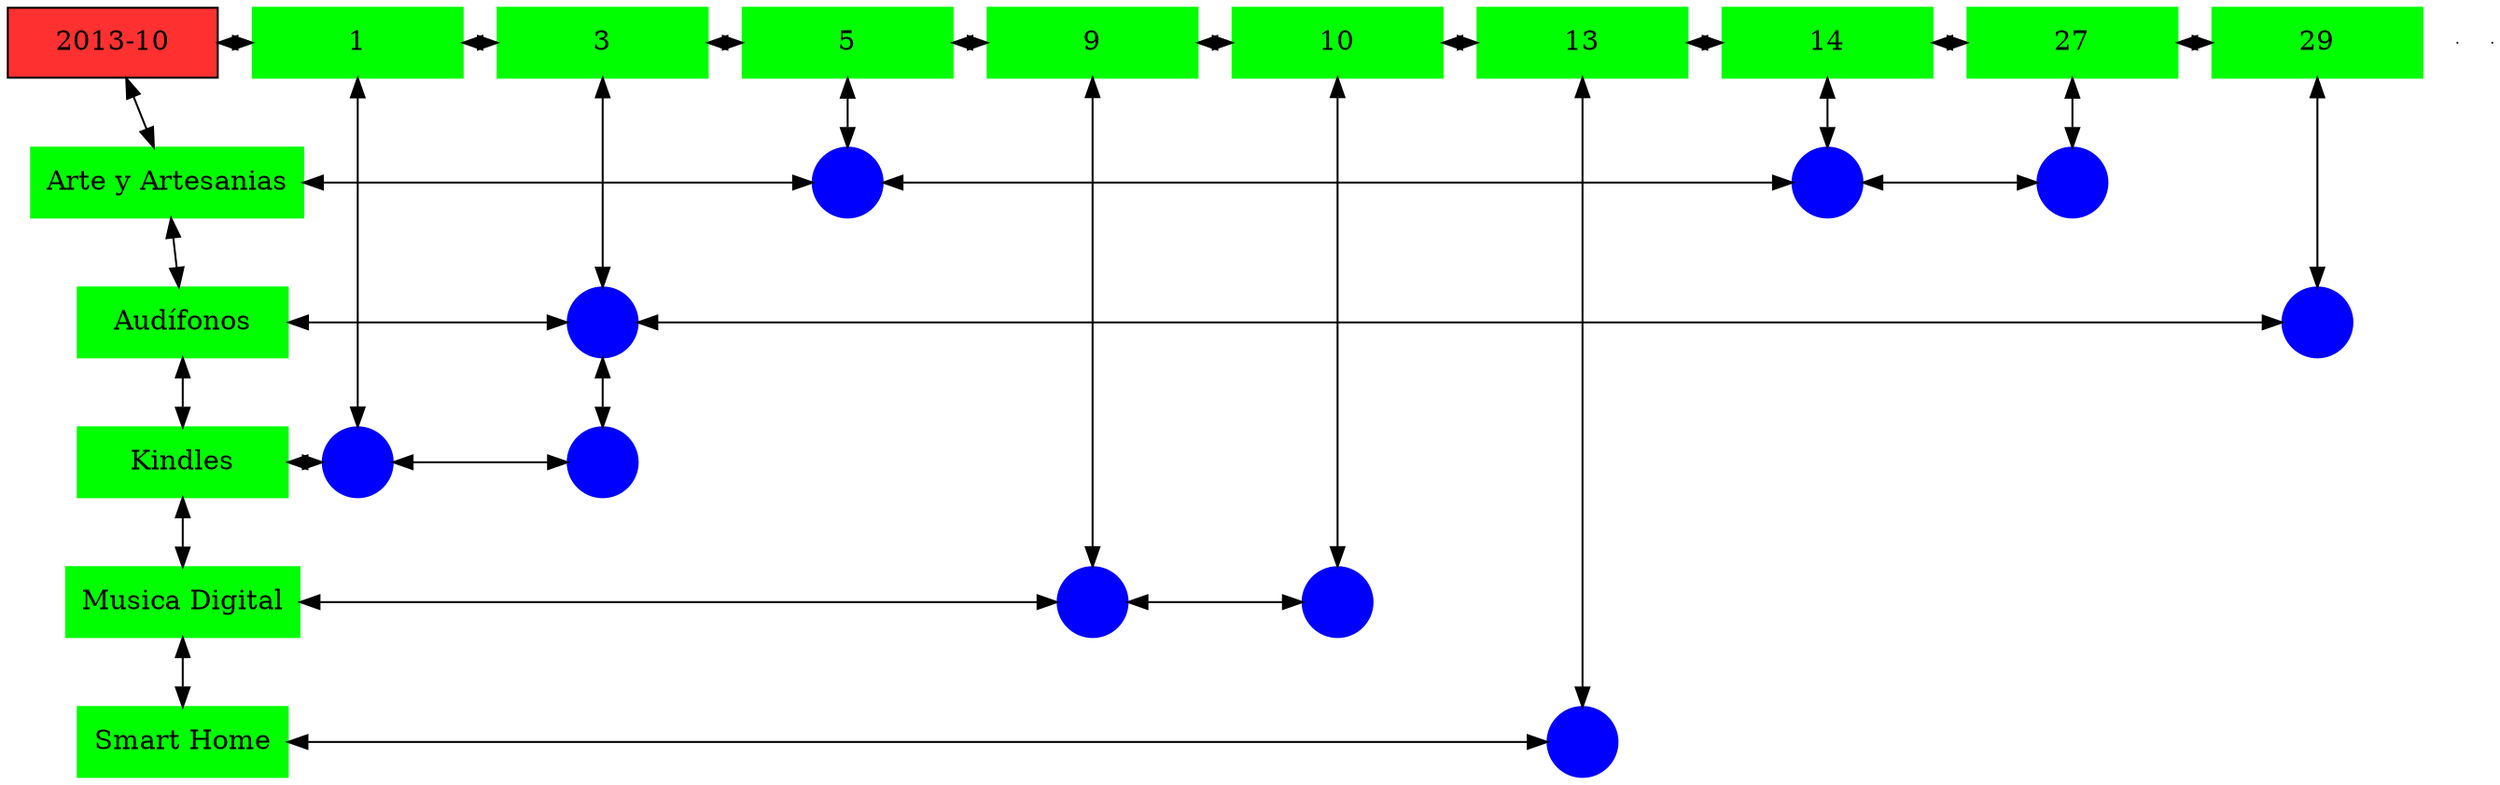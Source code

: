 digraph G{
node[shape="box"];
nodeMt[ label = "2013-10", width = 1.5, style = filled, fillcolor = firebrick1, group = 1 ];
e0[ shape = point, width = 0 ];
e1[ shape = point, width = 0 ];
node0xc0020b19a0[label="1",color=green,style =filled,width = 1.5 group=1];
nodeMt->node0xc0020b19a0[dir="both"];
{rank=same;nodeMt;node0xc0020b19a0;}
node0xc00209e460[label="3",color=green,style =filled,width = 1.5 group=3];
node0xc0020b19a0->node0xc00209e460[dir="both"];
{rank=same;node0xc0020b19a0;node0xc00209e460;}
node0xc002050730[label="5",color=green,style =filled,width = 1.5 group=5];
node0xc00209e460->node0xc002050730[dir="both"];
{rank=same;node0xc00209e460;node0xc002050730;}
node0xc001f041e0[label="9",color=green,style =filled,width = 1.5 group=9];
node0xc002050730->node0xc001f041e0[dir="both"];
{rank=same;node0xc002050730;node0xc001f041e0;}
node0xc001f86140[label="10",color=green,style =filled,width = 1.5 group=10];
node0xc001f041e0->node0xc001f86140[dir="both"];
{rank=same;node0xc001f041e0;node0xc001f86140;}
node0xc002050ff0[label="13",color=green,style =filled,width = 1.5 group=13];
node0xc001f86140->node0xc002050ff0[dir="both"];
{rank=same;node0xc001f86140;node0xc002050ff0;}
node0xc0022f67d0[label="14",color=green,style =filled,width = 1.5 group=14];
node0xc002050ff0->node0xc0022f67d0[dir="both"];
{rank=same;node0xc002050ff0;node0xc0022f67d0;}
node0xc002294d20[label="27",color=green,style =filled,width = 1.5 group=27];
node0xc0022f67d0->node0xc002294d20[dir="both"];
{rank=same;node0xc0022f67d0;node0xc002294d20;}
node0xc0021ca0a0[label="29",color=green,style =filled,width = 1.5 group=29];
node0xc002294d20->node0xc0021ca0a0[dir="both"];
{rank=same;node0xc002294d20;node0xc0021ca0a0;}
node0xc0020506e0[label="Arte y Artesanias",color=green,style =filled width = 1.5 group=1];
node0xc00204c900[label="",color=blue,style =filled, width = 0.5 group=5 shape=circle];
node0xc0020506e0->node0xc00204c900[dir="both"];
{rank=same;node0xc0020506e0;node0xc00204c900;}
node0xc0022f0e80[label="",color=blue,style =filled, width = 0.5 group=14 shape=circle];
node0xc00204c900->node0xc0022f0e80[dir="both"];
{rank=same;node0xc0022f0e80;node0xc00204c900;}
node0xc002298600[label="",color=blue,style =filled, width = 0.5 group=27 shape=circle];
node0xc0022f0e80->node0xc002298600[dir="both"];
{rank=same;node0xc002298600;node0xc0022f0e80;}
node0xc0020bf630[label="Audífonos",color=green,style =filled width = 1.5 group=1];
node0xc0020bd680[label="",color=blue,style =filled, width = 0.5 group=3 shape=circle];
node0xc0020bf630->node0xc0020bd680[dir="both"];
{rank=same;node0xc0020bf630;node0xc0020bd680;}
node0xc0021c2b00[label="",color=blue,style =filled, width = 0.5 group=29 shape=circle];
node0xc0020bd680->node0xc0021c2b00[dir="both"];
{rank=same;node0xc0021c2b00;node0xc0020bd680;}
node0xc00209e410[label="Kindles",color=green,style =filled width = 1.5 group=1];
node0xc0020bc080[label="",color=blue,style =filled, width = 0.5 group=1 shape=circle];
node0xc00209e410->node0xc0020bc080[dir="both"];
{rank=same;node0xc00209e410;node0xc0020bc080;}
node0xc00208d980[label="",color=blue,style =filled, width = 0.5 group=3 shape=circle];
node0xc0020bc080->node0xc00208d980[dir="both"];
{rank=same;node0xc00208d980;node0xc0020bc080;}
node0xc001f04190[label="Musica Digital",color=green,style =filled width = 1.5 group=1];
node0xc001f00880[label="",color=blue,style =filled, width = 0.5 group=9 shape=circle];
node0xc001f04190->node0xc001f00880[dir="both"];
{rank=same;node0xc001f04190;node0xc001f00880;}
node0xc002219c80[label="",color=blue,style =filled, width = 0.5 group=10 shape=circle];
node0xc001f00880->node0xc002219c80[dir="both"];
{rank=same;node0xc002219c80;node0xc001f00880;}
node0xc002050fa0[label="Smart Home",color=green,style =filled width = 1.5 group=1];
node0xc00204cf00[label="",color=blue,style =filled, width = 0.5 group=13 shape=circle];
node0xc002050fa0->node0xc00204cf00[dir="both"];
{rank=same;node0xc002050fa0;node0xc00204cf00;}
node0xc0020b19a0->node0xc0020bc080[dir="both"];
node0xc00209e460->node0xc0020bd680[dir="both"];
node0xc0020bd680->node0xc00208d980[dir="both"];
node0xc002050730->node0xc00204c900[dir="both"];
node0xc001f041e0->node0xc001f00880[dir="both"];
node0xc001f86140->node0xc002219c80[dir="both"];
node0xc002050ff0->node0xc00204cf00[dir="both"];
node0xc0022f67d0->node0xc0022f0e80[dir="both"];
node0xc002294d20->node0xc002298600[dir="both"];
node0xc0021ca0a0->node0xc0021c2b00[dir="both"];
nodeMt->node0xc0020506e0[dir="both"];
node0xc0020506e0->node0xc0020bf630[dir="both"];
node0xc0020bf630->node0xc00209e410[dir="both"];
node0xc00209e410->node0xc001f04190[dir="both"];
node0xc001f04190->node0xc002050fa0[dir="both"];
}
